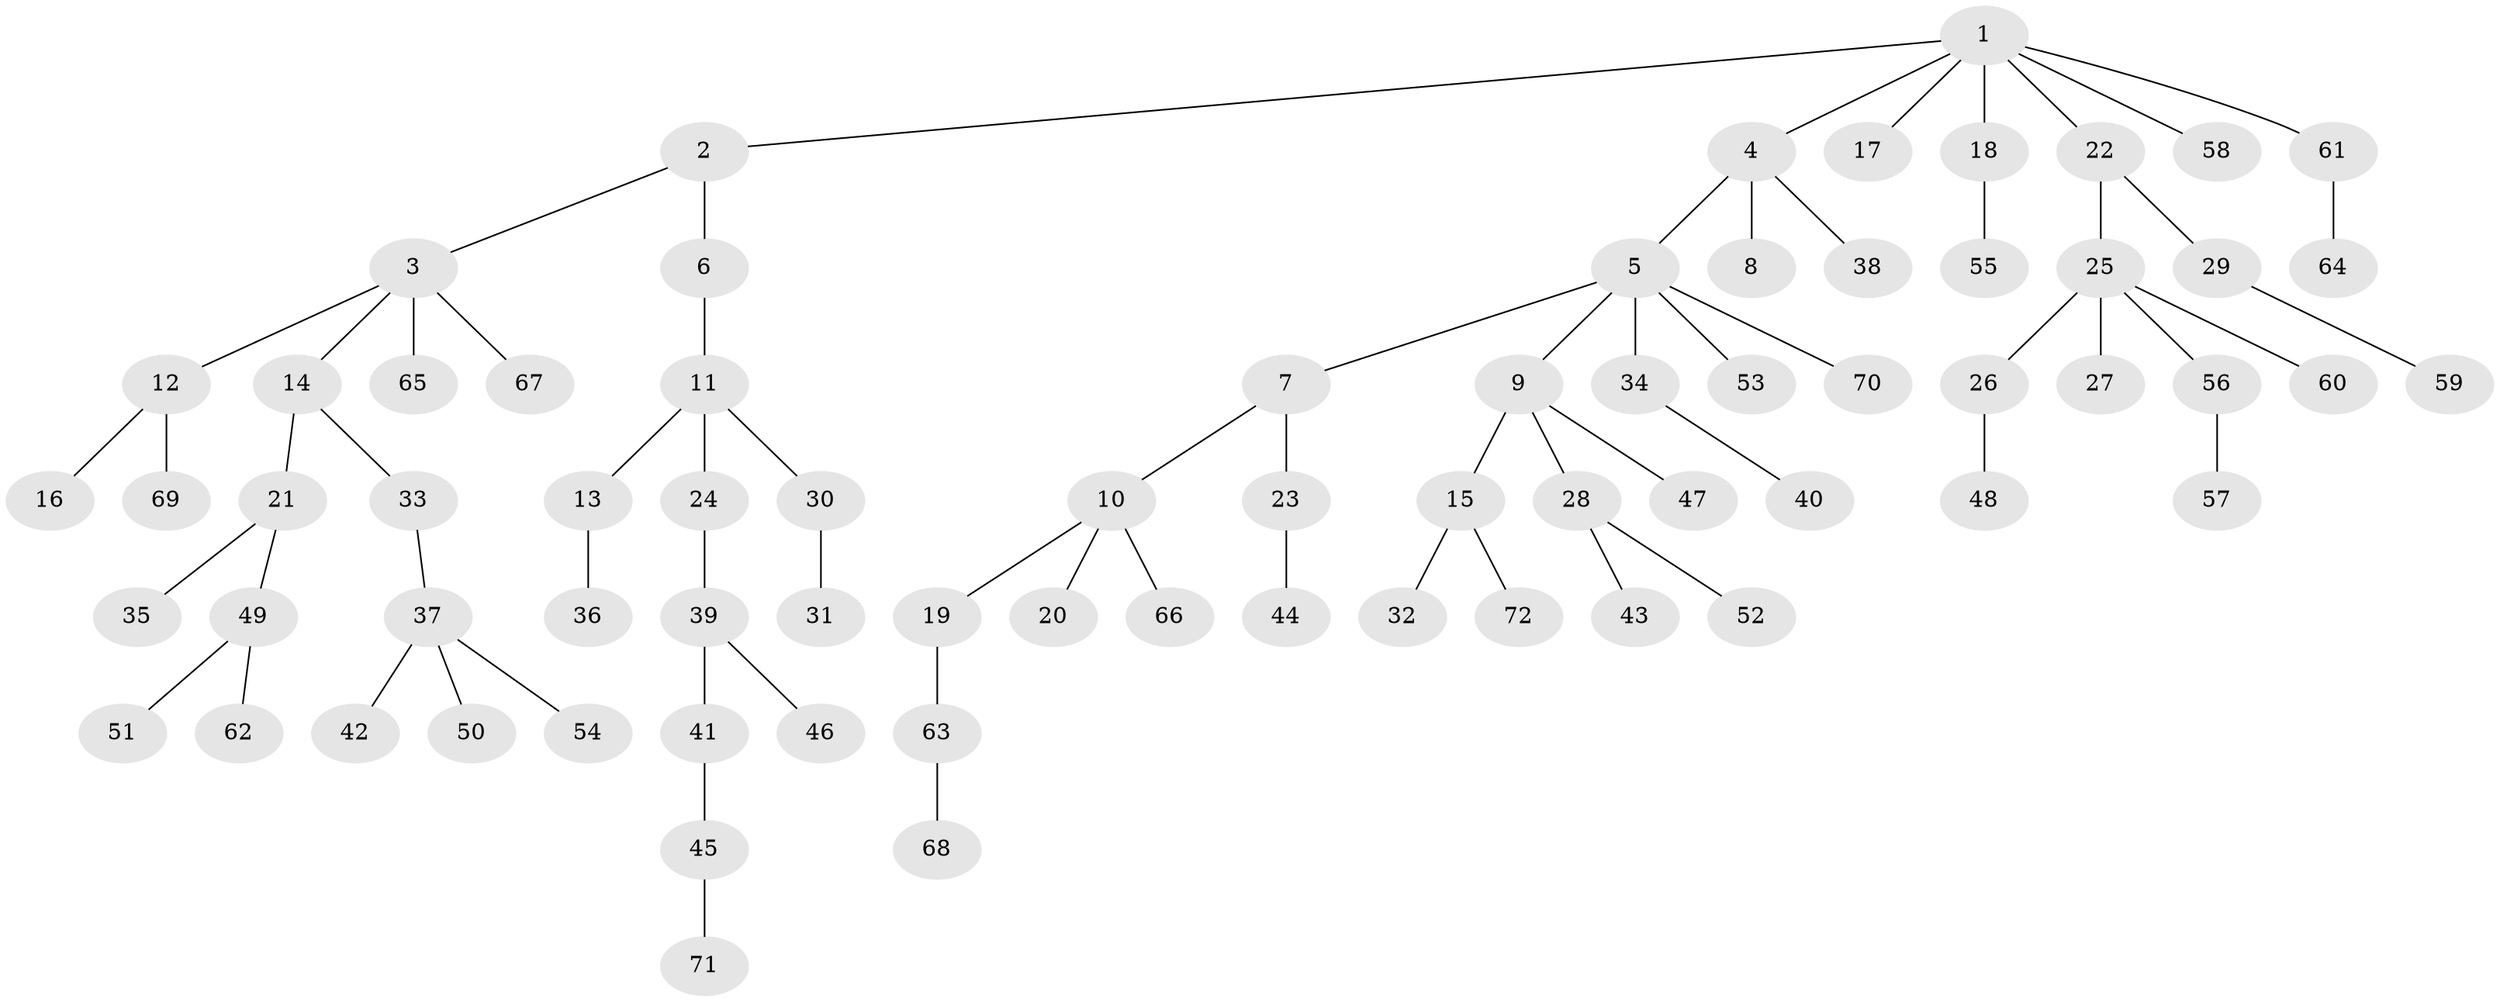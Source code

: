 // Generated by graph-tools (version 1.1) at 2025/11/02/27/25 16:11:25]
// undirected, 72 vertices, 71 edges
graph export_dot {
graph [start="1"]
  node [color=gray90,style=filled];
  1;
  2;
  3;
  4;
  5;
  6;
  7;
  8;
  9;
  10;
  11;
  12;
  13;
  14;
  15;
  16;
  17;
  18;
  19;
  20;
  21;
  22;
  23;
  24;
  25;
  26;
  27;
  28;
  29;
  30;
  31;
  32;
  33;
  34;
  35;
  36;
  37;
  38;
  39;
  40;
  41;
  42;
  43;
  44;
  45;
  46;
  47;
  48;
  49;
  50;
  51;
  52;
  53;
  54;
  55;
  56;
  57;
  58;
  59;
  60;
  61;
  62;
  63;
  64;
  65;
  66;
  67;
  68;
  69;
  70;
  71;
  72;
  1 -- 2;
  1 -- 4;
  1 -- 17;
  1 -- 18;
  1 -- 22;
  1 -- 58;
  1 -- 61;
  2 -- 3;
  2 -- 6;
  3 -- 12;
  3 -- 14;
  3 -- 65;
  3 -- 67;
  4 -- 5;
  4 -- 8;
  4 -- 38;
  5 -- 7;
  5 -- 9;
  5 -- 34;
  5 -- 53;
  5 -- 70;
  6 -- 11;
  7 -- 10;
  7 -- 23;
  9 -- 15;
  9 -- 28;
  9 -- 47;
  10 -- 19;
  10 -- 20;
  10 -- 66;
  11 -- 13;
  11 -- 24;
  11 -- 30;
  12 -- 16;
  12 -- 69;
  13 -- 36;
  14 -- 21;
  14 -- 33;
  15 -- 32;
  15 -- 72;
  18 -- 55;
  19 -- 63;
  21 -- 35;
  21 -- 49;
  22 -- 25;
  22 -- 29;
  23 -- 44;
  24 -- 39;
  25 -- 26;
  25 -- 27;
  25 -- 56;
  25 -- 60;
  26 -- 48;
  28 -- 43;
  28 -- 52;
  29 -- 59;
  30 -- 31;
  33 -- 37;
  34 -- 40;
  37 -- 42;
  37 -- 50;
  37 -- 54;
  39 -- 41;
  39 -- 46;
  41 -- 45;
  45 -- 71;
  49 -- 51;
  49 -- 62;
  56 -- 57;
  61 -- 64;
  63 -- 68;
}
